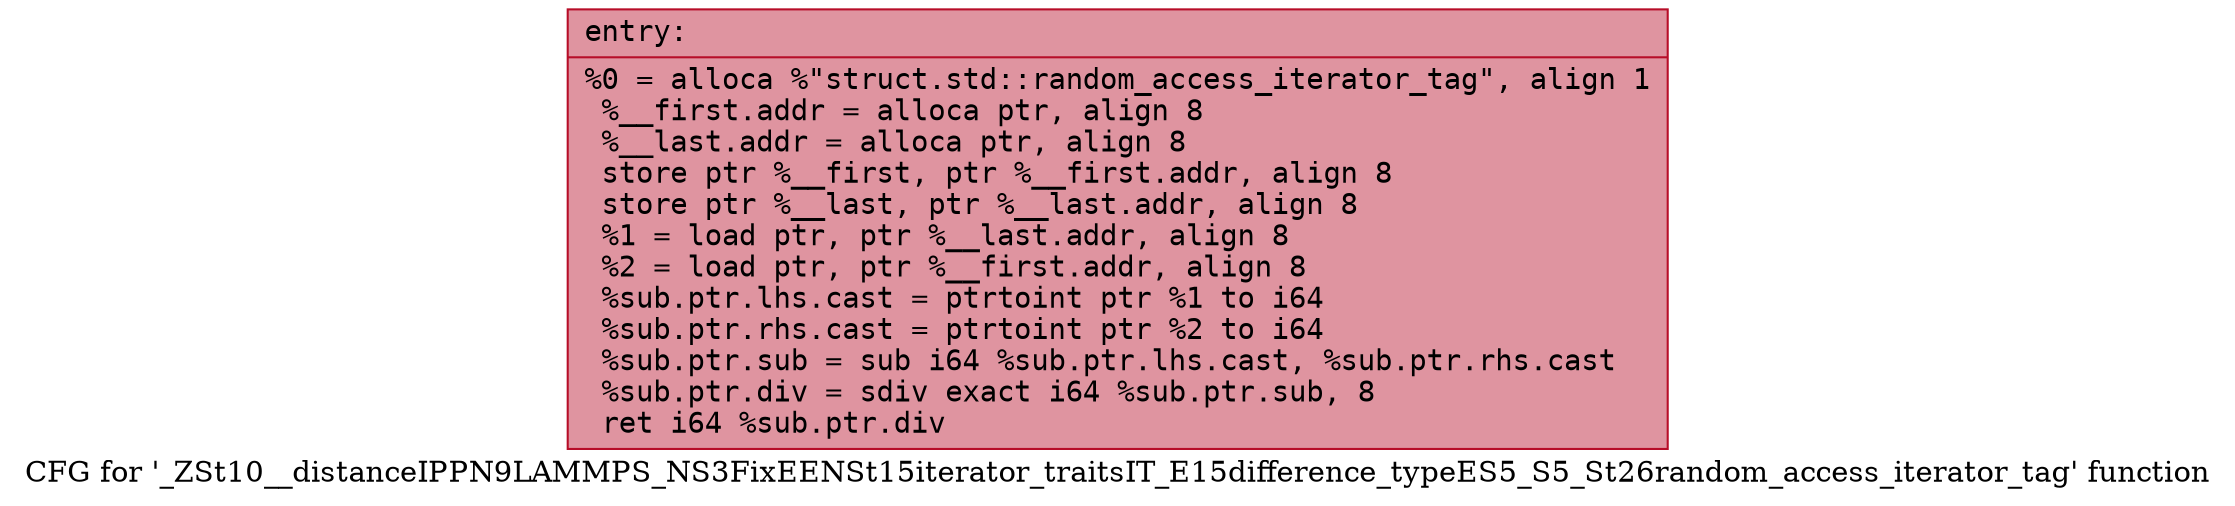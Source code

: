 digraph "CFG for '_ZSt10__distanceIPPN9LAMMPS_NS3FixEENSt15iterator_traitsIT_E15difference_typeES5_S5_St26random_access_iterator_tag' function" {
	label="CFG for '_ZSt10__distanceIPPN9LAMMPS_NS3FixEENSt15iterator_traitsIT_E15difference_typeES5_S5_St26random_access_iterator_tag' function";

	Node0x561f16521d30 [shape=record,color="#b70d28ff", style=filled, fillcolor="#b70d2870" fontname="Courier",label="{entry:\l|  %0 = alloca %\"struct.std::random_access_iterator_tag\", align 1\l  %__first.addr = alloca ptr, align 8\l  %__last.addr = alloca ptr, align 8\l  store ptr %__first, ptr %__first.addr, align 8\l  store ptr %__last, ptr %__last.addr, align 8\l  %1 = load ptr, ptr %__last.addr, align 8\l  %2 = load ptr, ptr %__first.addr, align 8\l  %sub.ptr.lhs.cast = ptrtoint ptr %1 to i64\l  %sub.ptr.rhs.cast = ptrtoint ptr %2 to i64\l  %sub.ptr.sub = sub i64 %sub.ptr.lhs.cast, %sub.ptr.rhs.cast\l  %sub.ptr.div = sdiv exact i64 %sub.ptr.sub, 8\l  ret i64 %sub.ptr.div\l}"];
}
